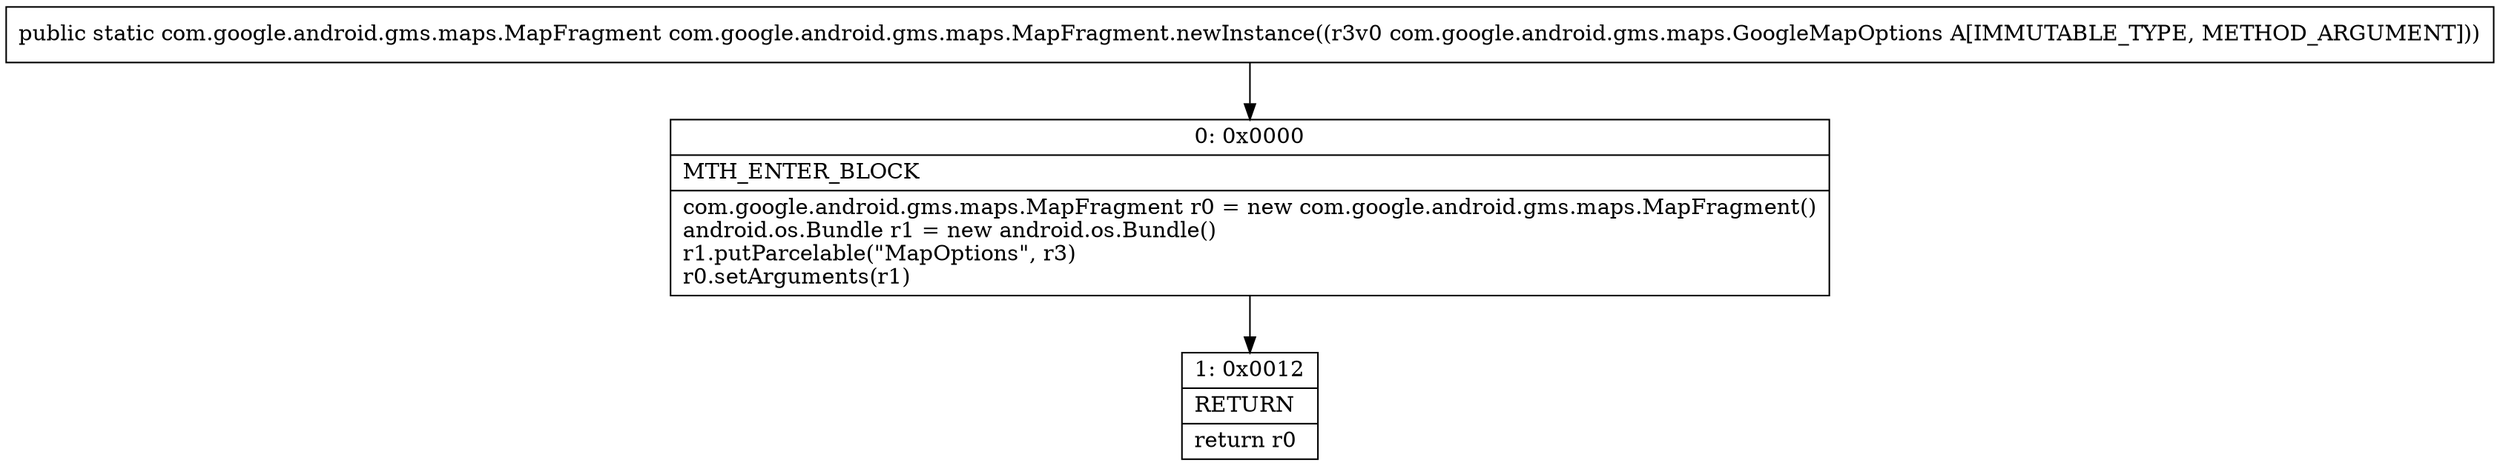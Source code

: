 digraph "CFG forcom.google.android.gms.maps.MapFragment.newInstance(Lcom\/google\/android\/gms\/maps\/GoogleMapOptions;)Lcom\/google\/android\/gms\/maps\/MapFragment;" {
Node_0 [shape=record,label="{0\:\ 0x0000|MTH_ENTER_BLOCK\l|com.google.android.gms.maps.MapFragment r0 = new com.google.android.gms.maps.MapFragment()\landroid.os.Bundle r1 = new android.os.Bundle()\lr1.putParcelable(\"MapOptions\", r3)\lr0.setArguments(r1)\l}"];
Node_1 [shape=record,label="{1\:\ 0x0012|RETURN\l|return r0\l}"];
MethodNode[shape=record,label="{public static com.google.android.gms.maps.MapFragment com.google.android.gms.maps.MapFragment.newInstance((r3v0 com.google.android.gms.maps.GoogleMapOptions A[IMMUTABLE_TYPE, METHOD_ARGUMENT])) }"];
MethodNode -> Node_0;
Node_0 -> Node_1;
}

